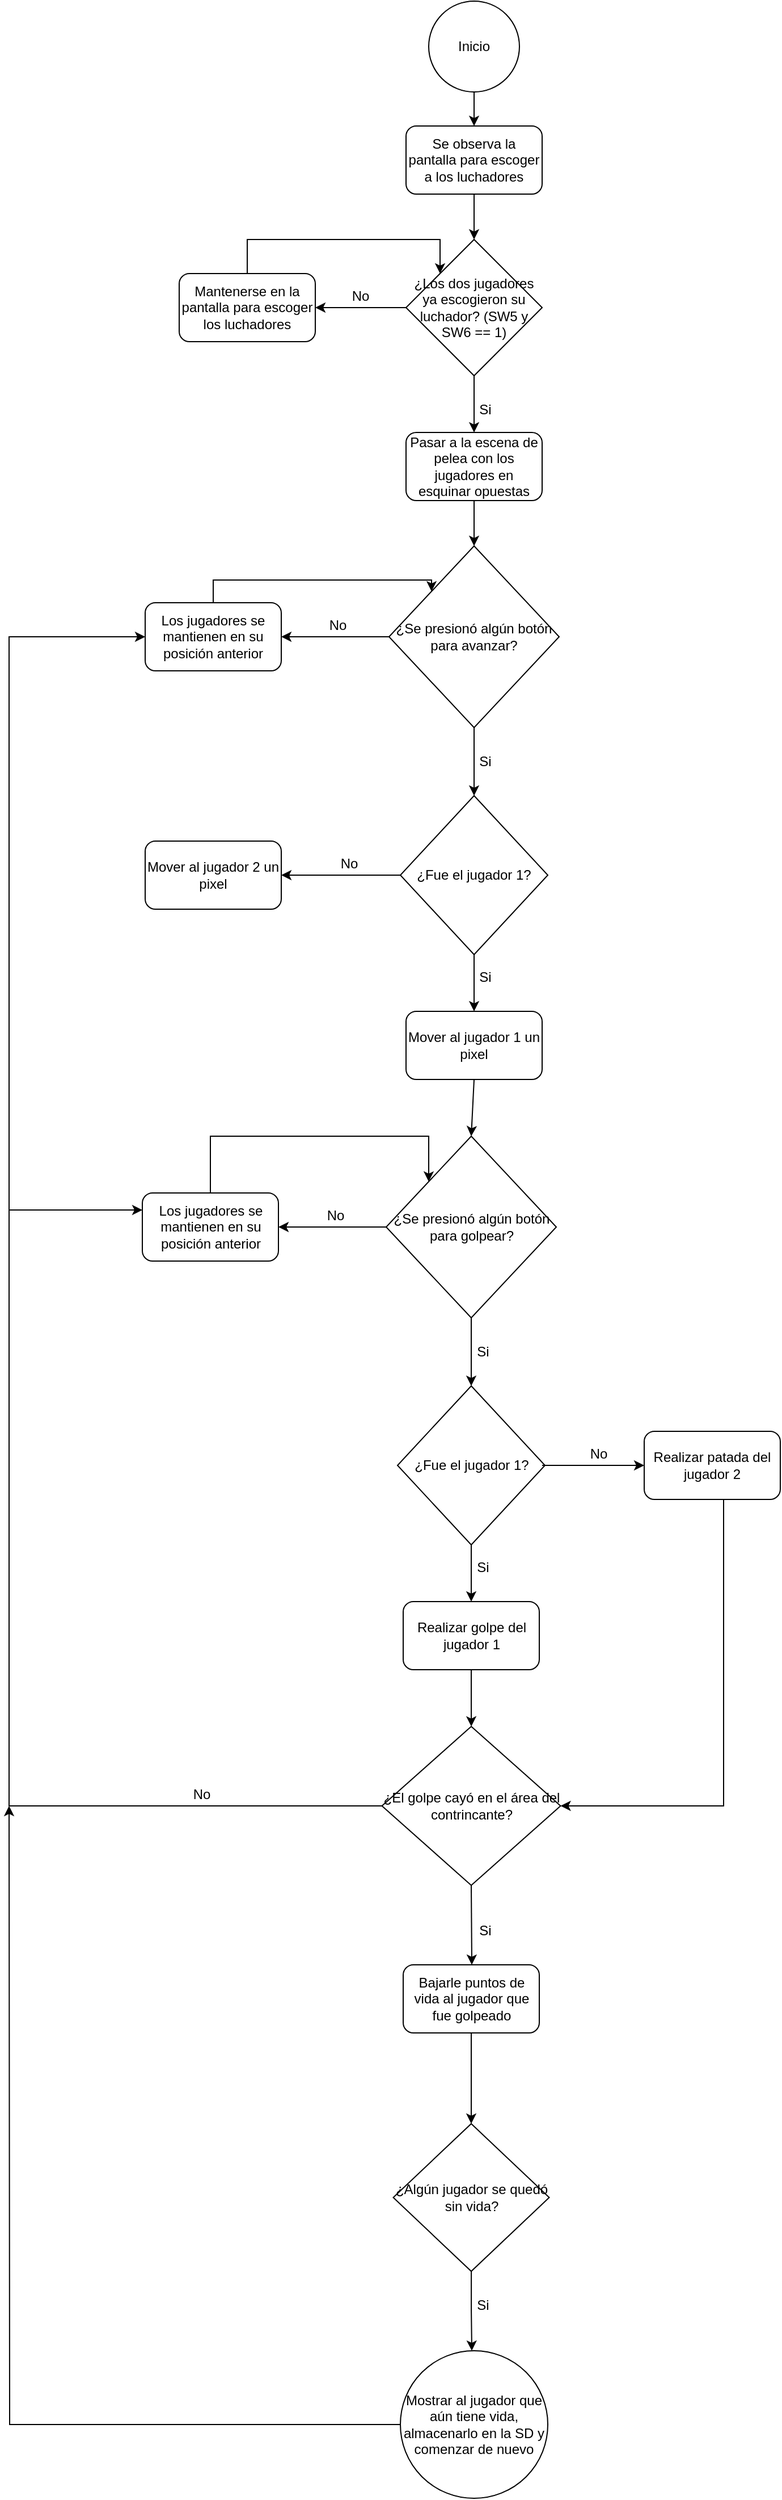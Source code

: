 <mxfile version="14.6.6" type="device"><diagram id="GqY3Xh7huo3YcBiFmI1I" name="Page-1"><mxGraphModel dx="1483" dy="829" grid="1" gridSize="10" guides="1" tooltips="1" connect="1" arrows="1" fold="1" page="1" pageScale="1" pageWidth="1654" pageHeight="2336" math="0" shadow="0"><root><mxCell id="0"/><mxCell id="1" parent="0"/><mxCell id="_BUEr40iCuFXQZY6bIe5-1" value="Inicio" style="ellipse;whiteSpace=wrap;html=1;aspect=fixed;sketch=0;" vertex="1" parent="1"><mxGeometry x="490" y="40" width="80" height="80" as="geometry"/></mxCell><mxCell id="_BUEr40iCuFXQZY6bIe5-2" value="Se observa la pantalla para escoger a los luchadores" style="rounded=1;whiteSpace=wrap;html=1;sketch=0;" vertex="1" parent="1"><mxGeometry x="470" y="150" width="120" height="60" as="geometry"/></mxCell><mxCell id="_BUEr40iCuFXQZY6bIe5-3" value="¿Los dos jugadores ya escogieron su luchador? (SW5 y SW6 == 1)" style="rhombus;whiteSpace=wrap;html=1;sketch=0;" vertex="1" parent="1"><mxGeometry x="470" y="250" width="120" height="120" as="geometry"/></mxCell><mxCell id="_BUEr40iCuFXQZY6bIe5-4" value="" style="endArrow=classic;html=1;exitX=0.5;exitY=1;exitDx=0;exitDy=0;entryX=0.5;entryY=0;entryDx=0;entryDy=0;" edge="1" parent="1" source="_BUEr40iCuFXQZY6bIe5-1" target="_BUEr40iCuFXQZY6bIe5-2"><mxGeometry width="50" height="50" relative="1" as="geometry"><mxPoint x="370" y="210" as="sourcePoint"/><mxPoint x="420" y="160" as="targetPoint"/></mxGeometry></mxCell><mxCell id="_BUEr40iCuFXQZY6bIe5-5" value="" style="endArrow=classic;html=1;exitX=0.5;exitY=1;exitDx=0;exitDy=0;entryX=0.5;entryY=0;entryDx=0;entryDy=0;" edge="1" parent="1" source="_BUEr40iCuFXQZY6bIe5-2" target="_BUEr40iCuFXQZY6bIe5-3"><mxGeometry width="50" height="50" relative="1" as="geometry"><mxPoint x="370" y="210" as="sourcePoint"/><mxPoint x="420" y="160" as="targetPoint"/></mxGeometry></mxCell><mxCell id="_BUEr40iCuFXQZY6bIe5-42" style="edgeStyle=orthogonalEdgeStyle;rounded=0;orthogonalLoop=1;jettySize=auto;html=1;entryX=0;entryY=0;entryDx=0;entryDy=0;" edge="1" parent="1" source="_BUEr40iCuFXQZY6bIe5-6" target="_BUEr40iCuFXQZY6bIe5-3"><mxGeometry relative="1" as="geometry"><mxPoint x="340" y="230" as="targetPoint"/><Array as="points"><mxPoint x="330" y="250"/><mxPoint x="500" y="250"/></Array></mxGeometry></mxCell><mxCell id="_BUEr40iCuFXQZY6bIe5-6" value="Mantenerse en la pantalla para escoger los luchadores" style="rounded=1;whiteSpace=wrap;html=1;sketch=0;" vertex="1" parent="1"><mxGeometry x="270" y="280" width="120" height="60" as="geometry"/></mxCell><mxCell id="_BUEr40iCuFXQZY6bIe5-7" value="" style="endArrow=classic;html=1;exitX=0;exitY=0.5;exitDx=0;exitDy=0;entryX=1;entryY=0.5;entryDx=0;entryDy=0;" edge="1" parent="1" source="_BUEr40iCuFXQZY6bIe5-3" target="_BUEr40iCuFXQZY6bIe5-6"><mxGeometry width="50" height="50" relative="1" as="geometry"><mxPoint x="370" y="300" as="sourcePoint"/><mxPoint x="420" y="250" as="targetPoint"/></mxGeometry></mxCell><mxCell id="_BUEr40iCuFXQZY6bIe5-8" value="No" style="text;html=1;strokeColor=none;fillColor=none;align=center;verticalAlign=middle;whiteSpace=wrap;rounded=0;sketch=0;" vertex="1" parent="1"><mxGeometry x="410" y="290" width="40" height="20" as="geometry"/></mxCell><mxCell id="_BUEr40iCuFXQZY6bIe5-9" value="Pasar a la escena de pelea con los jugadores en esquinar opuestas" style="rounded=1;whiteSpace=wrap;html=1;sketch=0;" vertex="1" parent="1"><mxGeometry x="470" y="420" width="120" height="60" as="geometry"/></mxCell><mxCell id="_BUEr40iCuFXQZY6bIe5-10" value="" style="endArrow=classic;html=1;exitX=0.5;exitY=1;exitDx=0;exitDy=0;entryX=0.5;entryY=0;entryDx=0;entryDy=0;" edge="1" parent="1" source="_BUEr40iCuFXQZY6bIe5-3" target="_BUEr40iCuFXQZY6bIe5-9"><mxGeometry width="50" height="50" relative="1" as="geometry"><mxPoint x="370" y="390" as="sourcePoint"/><mxPoint x="420" y="340" as="targetPoint"/></mxGeometry></mxCell><mxCell id="_BUEr40iCuFXQZY6bIe5-11" value="Si" style="text;html=1;strokeColor=none;fillColor=none;align=center;verticalAlign=middle;whiteSpace=wrap;rounded=0;sketch=0;" vertex="1" parent="1"><mxGeometry x="520" y="390" width="40" height="20" as="geometry"/></mxCell><mxCell id="_BUEr40iCuFXQZY6bIe5-12" value="¿Se presionó algún botón para avanzar?" style="rhombus;whiteSpace=wrap;html=1;sketch=0;" vertex="1" parent="1"><mxGeometry x="455" y="520" width="150" height="160" as="geometry"/></mxCell><mxCell id="_BUEr40iCuFXQZY6bIe5-13" value="" style="endArrow=classic;html=1;exitX=0.5;exitY=1;exitDx=0;exitDy=0;entryX=0.5;entryY=0;entryDx=0;entryDy=0;" edge="1" parent="1" source="_BUEr40iCuFXQZY6bIe5-9" target="_BUEr40iCuFXQZY6bIe5-12"><mxGeometry width="50" height="50" relative="1" as="geometry"><mxPoint x="370" y="680" as="sourcePoint"/><mxPoint x="420" y="630" as="targetPoint"/></mxGeometry></mxCell><mxCell id="_BUEr40iCuFXQZY6bIe5-43" style="edgeStyle=orthogonalEdgeStyle;rounded=0;orthogonalLoop=1;jettySize=auto;html=1;entryX=0;entryY=0;entryDx=0;entryDy=0;" edge="1" parent="1" source="_BUEr40iCuFXQZY6bIe5-14" target="_BUEr40iCuFXQZY6bIe5-12"><mxGeometry relative="1" as="geometry"><Array as="points"><mxPoint x="300" y="550"/><mxPoint x="493" y="550"/></Array></mxGeometry></mxCell><mxCell id="_BUEr40iCuFXQZY6bIe5-14" value="Los jugadores se mantienen en su posición anterior" style="rounded=1;whiteSpace=wrap;html=1;sketch=0;" vertex="1" parent="1"><mxGeometry x="240" y="570" width="120" height="60" as="geometry"/></mxCell><mxCell id="_BUEr40iCuFXQZY6bIe5-15" value="" style="endArrow=classic;html=1;exitX=0;exitY=0.5;exitDx=0;exitDy=0;" edge="1" parent="1" source="_BUEr40iCuFXQZY6bIe5-12" target="_BUEr40iCuFXQZY6bIe5-14"><mxGeometry width="50" height="50" relative="1" as="geometry"><mxPoint x="370" y="650" as="sourcePoint"/><mxPoint x="420" y="600" as="targetPoint"/></mxGeometry></mxCell><mxCell id="_BUEr40iCuFXQZY6bIe5-16" value="No" style="text;html=1;strokeColor=none;fillColor=none;align=center;verticalAlign=middle;whiteSpace=wrap;rounded=0;sketch=0;" vertex="1" parent="1"><mxGeometry x="390" y="580" width="40" height="20" as="geometry"/></mxCell><mxCell id="_BUEr40iCuFXQZY6bIe5-17" value="¿Fue el jugador 1?" style="rhombus;whiteSpace=wrap;html=1;sketch=0;" vertex="1" parent="1"><mxGeometry x="465" y="740" width="130" height="140" as="geometry"/></mxCell><mxCell id="_BUEr40iCuFXQZY6bIe5-18" value="" style="endArrow=classic;html=1;exitX=0.5;exitY=1;exitDx=0;exitDy=0;entryX=0.5;entryY=0;entryDx=0;entryDy=0;" edge="1" parent="1" source="_BUEr40iCuFXQZY6bIe5-12" target="_BUEr40iCuFXQZY6bIe5-17"><mxGeometry width="50" height="50" relative="1" as="geometry"><mxPoint x="370" y="750" as="sourcePoint"/><mxPoint x="420" y="700" as="targetPoint"/></mxGeometry></mxCell><mxCell id="_BUEr40iCuFXQZY6bIe5-19" value="Si" style="text;html=1;strokeColor=none;fillColor=none;align=center;verticalAlign=middle;whiteSpace=wrap;rounded=0;sketch=0;" vertex="1" parent="1"><mxGeometry x="520" y="700" width="40" height="20" as="geometry"/></mxCell><mxCell id="_BUEr40iCuFXQZY6bIe5-20" value="Mover al jugador 2 un pixel" style="rounded=1;whiteSpace=wrap;html=1;sketch=0;" vertex="1" parent="1"><mxGeometry x="240" y="780" width="120" height="60" as="geometry"/></mxCell><mxCell id="_BUEr40iCuFXQZY6bIe5-21" value="Mover al jugador 1 un pixel" style="rounded=1;whiteSpace=wrap;html=1;sketch=0;" vertex="1" parent="1"><mxGeometry x="470" y="930" width="120" height="60" as="geometry"/></mxCell><mxCell id="_BUEr40iCuFXQZY6bIe5-22" value="" style="endArrow=classic;html=1;exitX=0;exitY=0.5;exitDx=0;exitDy=0;entryX=1;entryY=0.5;entryDx=0;entryDy=0;" edge="1" parent="1" source="_BUEr40iCuFXQZY6bIe5-17" target="_BUEr40iCuFXQZY6bIe5-20"><mxGeometry width="50" height="50" relative="1" as="geometry"><mxPoint x="370" y="780" as="sourcePoint"/><mxPoint x="390" y="810" as="targetPoint"/></mxGeometry></mxCell><mxCell id="_BUEr40iCuFXQZY6bIe5-23" value="" style="endArrow=classic;html=1;exitX=0.5;exitY=1;exitDx=0;exitDy=0;entryX=0.5;entryY=0;entryDx=0;entryDy=0;" edge="1" parent="1" source="_BUEr40iCuFXQZY6bIe5-17" target="_BUEr40iCuFXQZY6bIe5-21"><mxGeometry width="50" height="50" relative="1" as="geometry"><mxPoint x="370" y="780" as="sourcePoint"/><mxPoint x="420" y="730" as="targetPoint"/></mxGeometry></mxCell><mxCell id="_BUEr40iCuFXQZY6bIe5-24" value="No" style="text;html=1;strokeColor=none;fillColor=none;align=center;verticalAlign=middle;whiteSpace=wrap;rounded=0;sketch=0;" vertex="1" parent="1"><mxGeometry x="400" y="790" width="40" height="20" as="geometry"/></mxCell><mxCell id="_BUEr40iCuFXQZY6bIe5-25" value="Si" style="text;html=1;strokeColor=none;fillColor=none;align=center;verticalAlign=middle;whiteSpace=wrap;rounded=0;sketch=0;" vertex="1" parent="1"><mxGeometry x="520" y="890" width="40" height="20" as="geometry"/></mxCell><mxCell id="_BUEr40iCuFXQZY6bIe5-26" value="¿Se presionó algún botón para golpear?" style="rhombus;whiteSpace=wrap;html=1;sketch=0;" vertex="1" parent="1"><mxGeometry x="452.5" y="1040" width="150" height="160" as="geometry"/></mxCell><mxCell id="_BUEr40iCuFXQZY6bIe5-49" style="edgeStyle=orthogonalEdgeStyle;rounded=0;orthogonalLoop=1;jettySize=auto;html=1;entryX=0;entryY=0;entryDx=0;entryDy=0;" edge="1" parent="1" source="_BUEr40iCuFXQZY6bIe5-27" target="_BUEr40iCuFXQZY6bIe5-26"><mxGeometry relative="1" as="geometry"><Array as="points"><mxPoint x="298" y="1040"/><mxPoint x="490" y="1040"/></Array></mxGeometry></mxCell><mxCell id="_BUEr40iCuFXQZY6bIe5-27" value="Los jugadores se mantienen en su posición anterior" style="rounded=1;whiteSpace=wrap;html=1;sketch=0;" vertex="1" parent="1"><mxGeometry x="237.5" y="1090" width="120" height="60" as="geometry"/></mxCell><mxCell id="_BUEr40iCuFXQZY6bIe5-28" value="" style="endArrow=classic;html=1;exitX=0;exitY=0.5;exitDx=0;exitDy=0;" edge="1" parent="1" source="_BUEr40iCuFXQZY6bIe5-26" target="_BUEr40iCuFXQZY6bIe5-27"><mxGeometry width="50" height="50" relative="1" as="geometry"><mxPoint x="367.5" y="1170" as="sourcePoint"/><mxPoint x="417.5" y="1120" as="targetPoint"/></mxGeometry></mxCell><mxCell id="_BUEr40iCuFXQZY6bIe5-29" value="No" style="text;html=1;strokeColor=none;fillColor=none;align=center;verticalAlign=middle;whiteSpace=wrap;rounded=0;sketch=0;" vertex="1" parent="1"><mxGeometry x="387.5" y="1100" width="40" height="20" as="geometry"/></mxCell><mxCell id="_BUEr40iCuFXQZY6bIe5-30" value="¿Fue el jugador 1?" style="rhombus;whiteSpace=wrap;html=1;sketch=0;" vertex="1" parent="1"><mxGeometry x="462.5" y="1260" width="130" height="140" as="geometry"/></mxCell><mxCell id="_BUEr40iCuFXQZY6bIe5-31" value="" style="endArrow=classic;html=1;exitX=0.5;exitY=1;exitDx=0;exitDy=0;entryX=0.5;entryY=0;entryDx=0;entryDy=0;" edge="1" parent="1" source="_BUEr40iCuFXQZY6bIe5-26" target="_BUEr40iCuFXQZY6bIe5-30"><mxGeometry width="50" height="50" relative="1" as="geometry"><mxPoint x="367.5" y="1270" as="sourcePoint"/><mxPoint x="417.5" y="1220" as="targetPoint"/></mxGeometry></mxCell><mxCell id="_BUEr40iCuFXQZY6bIe5-32" value="Si" style="text;html=1;strokeColor=none;fillColor=none;align=center;verticalAlign=middle;whiteSpace=wrap;rounded=0;sketch=0;" vertex="1" parent="1"><mxGeometry x="517.5" y="1220" width="40" height="20" as="geometry"/></mxCell><mxCell id="_BUEr40iCuFXQZY6bIe5-46" style="edgeStyle=orthogonalEdgeStyle;rounded=0;orthogonalLoop=1;jettySize=auto;html=1;" edge="1" parent="1" source="_BUEr40iCuFXQZY6bIe5-33" target="_BUEr40iCuFXQZY6bIe5-45"><mxGeometry relative="1" as="geometry"><Array as="points"><mxPoint x="750" y="1630"/></Array></mxGeometry></mxCell><mxCell id="_BUEr40iCuFXQZY6bIe5-33" value="Realizar patada del jugador 2" style="rounded=1;whiteSpace=wrap;html=1;sketch=0;" vertex="1" parent="1"><mxGeometry x="680" y="1300" width="120" height="60" as="geometry"/></mxCell><mxCell id="_BUEr40iCuFXQZY6bIe5-47" style="edgeStyle=orthogonalEdgeStyle;rounded=0;orthogonalLoop=1;jettySize=auto;html=1;" edge="1" parent="1" source="_BUEr40iCuFXQZY6bIe5-34" target="_BUEr40iCuFXQZY6bIe5-45"><mxGeometry relative="1" as="geometry"/></mxCell><mxCell id="_BUEr40iCuFXQZY6bIe5-34" value="Realizar golpe del jugador 1" style="rounded=1;whiteSpace=wrap;html=1;sketch=0;" vertex="1" parent="1"><mxGeometry x="467.5" y="1450" width="120" height="60" as="geometry"/></mxCell><mxCell id="_BUEr40iCuFXQZY6bIe5-35" value="" style="endArrow=classic;html=1;" edge="1" parent="1" target="_BUEr40iCuFXQZY6bIe5-33"><mxGeometry width="50" height="50" relative="1" as="geometry"><mxPoint x="590" y="1330" as="sourcePoint"/><mxPoint x="387.5" y="1330" as="targetPoint"/></mxGeometry></mxCell><mxCell id="_BUEr40iCuFXQZY6bIe5-36" value="" style="endArrow=classic;html=1;exitX=0.5;exitY=1;exitDx=0;exitDy=0;entryX=0.5;entryY=0;entryDx=0;entryDy=0;" edge="1" parent="1" source="_BUEr40iCuFXQZY6bIe5-30" target="_BUEr40iCuFXQZY6bIe5-34"><mxGeometry width="50" height="50" relative="1" as="geometry"><mxPoint x="367.5" y="1300" as="sourcePoint"/><mxPoint x="417.5" y="1250" as="targetPoint"/></mxGeometry></mxCell><mxCell id="_BUEr40iCuFXQZY6bIe5-37" value="No" style="text;html=1;strokeColor=none;fillColor=none;align=center;verticalAlign=middle;whiteSpace=wrap;rounded=0;sketch=0;" vertex="1" parent="1"><mxGeometry x="620" y="1310" width="40" height="20" as="geometry"/></mxCell><mxCell id="_BUEr40iCuFXQZY6bIe5-38" value="Si" style="text;html=1;strokeColor=none;fillColor=none;align=center;verticalAlign=middle;whiteSpace=wrap;rounded=0;sketch=0;" vertex="1" parent="1"><mxGeometry x="517.5" y="1410" width="40" height="20" as="geometry"/></mxCell><mxCell id="_BUEr40iCuFXQZY6bIe5-44" value="" style="endArrow=classic;html=1;exitX=0.5;exitY=1;exitDx=0;exitDy=0;entryX=0.5;entryY=0;entryDx=0;entryDy=0;" edge="1" parent="1" source="_BUEr40iCuFXQZY6bIe5-21" target="_BUEr40iCuFXQZY6bIe5-26"><mxGeometry width="50" height="50" relative="1" as="geometry"><mxPoint x="370" y="1050" as="sourcePoint"/><mxPoint x="420" y="1000" as="targetPoint"/></mxGeometry></mxCell><mxCell id="_BUEr40iCuFXQZY6bIe5-51" style="edgeStyle=orthogonalEdgeStyle;rounded=0;orthogonalLoop=1;jettySize=auto;html=1;entryX=0;entryY=0.5;entryDx=0;entryDy=0;" edge="1" parent="1" source="_BUEr40iCuFXQZY6bIe5-45" target="_BUEr40iCuFXQZY6bIe5-14"><mxGeometry relative="1" as="geometry"><Array as="points"><mxPoint x="120" y="1630"/><mxPoint x="120" y="600"/></Array></mxGeometry></mxCell><mxCell id="_BUEr40iCuFXQZY6bIe5-45" value="¿El golpe cayó en el área del contrincante?" style="rhombus;whiteSpace=wrap;html=1;sketch=0;" vertex="1" parent="1"><mxGeometry x="448.75" y="1560" width="157.5" height="140" as="geometry"/></mxCell><mxCell id="_BUEr40iCuFXQZY6bIe5-52" value="" style="endArrow=classic;html=1;entryX=0;entryY=0.25;entryDx=0;entryDy=0;" edge="1" parent="1" target="_BUEr40iCuFXQZY6bIe5-27"><mxGeometry width="50" height="50" relative="1" as="geometry"><mxPoint x="120" y="1105" as="sourcePoint"/><mxPoint x="360" y="1210" as="targetPoint"/></mxGeometry></mxCell><mxCell id="_BUEr40iCuFXQZY6bIe5-53" value="No" style="text;html=1;strokeColor=none;fillColor=none;align=center;verticalAlign=middle;whiteSpace=wrap;rounded=0;sketch=0;" vertex="1" parent="1"><mxGeometry x="270" y="1610" width="40" height="20" as="geometry"/></mxCell><mxCell id="_BUEr40iCuFXQZY6bIe5-56" value="Bajarle puntos de vida al jugador que fue golpeado" style="rounded=1;whiteSpace=wrap;html=1;sketch=0;" vertex="1" parent="1"><mxGeometry x="467.5" y="1770" width="120" height="60" as="geometry"/></mxCell><mxCell id="_BUEr40iCuFXQZY6bIe5-57" value="" style="endArrow=classic;html=1;exitX=0.5;exitY=1;exitDx=0;exitDy=0;" edge="1" parent="1" source="_BUEr40iCuFXQZY6bIe5-45"><mxGeometry width="50" height="50" relative="1" as="geometry"><mxPoint x="420" y="1580" as="sourcePoint"/><mxPoint x="528" y="1770" as="targetPoint"/></mxGeometry></mxCell><mxCell id="_BUEr40iCuFXQZY6bIe5-61" style="edgeStyle=orthogonalEdgeStyle;rounded=0;orthogonalLoop=1;jettySize=auto;html=1;" edge="1" parent="1" source="_BUEr40iCuFXQZY6bIe5-58"><mxGeometry relative="1" as="geometry"><mxPoint x="528" y="2110" as="targetPoint"/></mxGeometry></mxCell><mxCell id="_BUEr40iCuFXQZY6bIe5-58" value="¿Algún jugador se quedó sin vida?" style="rhombus;whiteSpace=wrap;html=1;sketch=0;" vertex="1" parent="1"><mxGeometry x="458.75" y="1910" width="137.5" height="130" as="geometry"/></mxCell><mxCell id="_BUEr40iCuFXQZY6bIe5-59" value="" style="endArrow=classic;html=1;exitX=0.5;exitY=1;exitDx=0;exitDy=0;entryX=0.5;entryY=0;entryDx=0;entryDy=0;" edge="1" parent="1" source="_BUEr40iCuFXQZY6bIe5-56" target="_BUEr40iCuFXQZY6bIe5-58"><mxGeometry width="50" height="50" relative="1" as="geometry"><mxPoint x="420" y="1860" as="sourcePoint"/><mxPoint x="670" y="1890" as="targetPoint"/></mxGeometry></mxCell><mxCell id="_BUEr40iCuFXQZY6bIe5-64" style="edgeStyle=orthogonalEdgeStyle;rounded=0;orthogonalLoop=1;jettySize=auto;html=1;" edge="1" parent="1" source="_BUEr40iCuFXQZY6bIe5-60"><mxGeometry relative="1" as="geometry"><mxPoint x="120" y="1630" as="targetPoint"/></mxGeometry></mxCell><mxCell id="_BUEr40iCuFXQZY6bIe5-60" value="Mostrar al jugador que aún tiene vida, almacenarlo en la SD y comenzar de nuevo" style="ellipse;whiteSpace=wrap;html=1;aspect=fixed;sketch=0;" vertex="1" parent="1"><mxGeometry x="465" y="2110" width="130" height="130" as="geometry"/></mxCell><mxCell id="_BUEr40iCuFXQZY6bIe5-62" value="Si" style="text;html=1;strokeColor=none;fillColor=none;align=center;verticalAlign=middle;whiteSpace=wrap;rounded=0;sketch=0;" vertex="1" parent="1"><mxGeometry x="520" y="1730" width="40" height="20" as="geometry"/></mxCell><mxCell id="_BUEr40iCuFXQZY6bIe5-63" value="Si" style="text;html=1;strokeColor=none;fillColor=none;align=center;verticalAlign=middle;whiteSpace=wrap;rounded=0;sketch=0;" vertex="1" parent="1"><mxGeometry x="517.5" y="2060" width="40" height="20" as="geometry"/></mxCell></root></mxGraphModel></diagram></mxfile>
